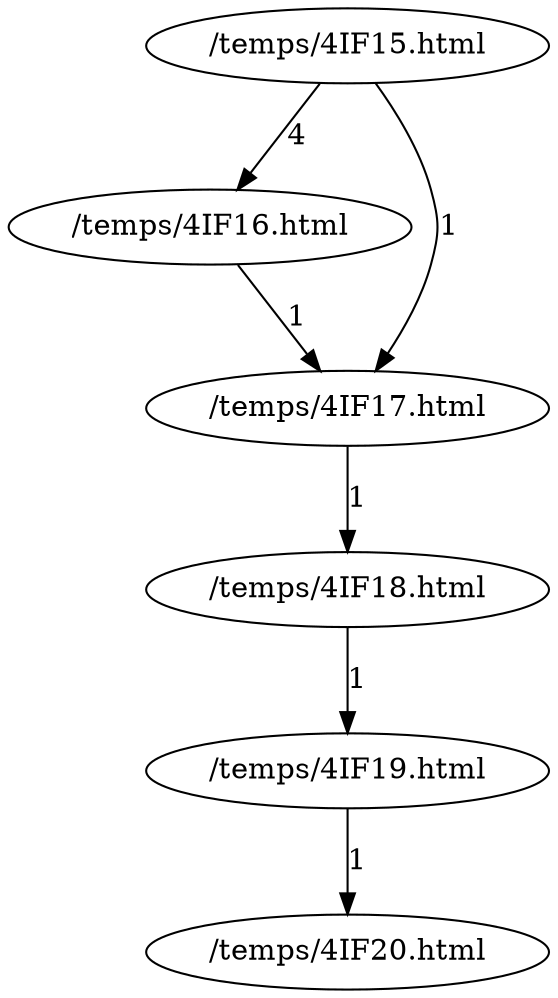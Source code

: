 digraph {
node0 [label="/temps/4IF15.html"];
node1 [label="/temps/4IF16.html"];
node2 [label="/temps/4IF17.html"];
node3 [label="/temps/4IF18.html"];
node4 [label="/temps/4IF19.html"];
node5 [label="/temps/4IF20.html"];
node0 -> node1 [label="4"];
node0 -> node2 [label="1"];
node1 -> node2 [label="1"];
node2 -> node3 [label="1"];
node3 -> node4 [label="1"];
node4 -> node5 [label="1"];
}